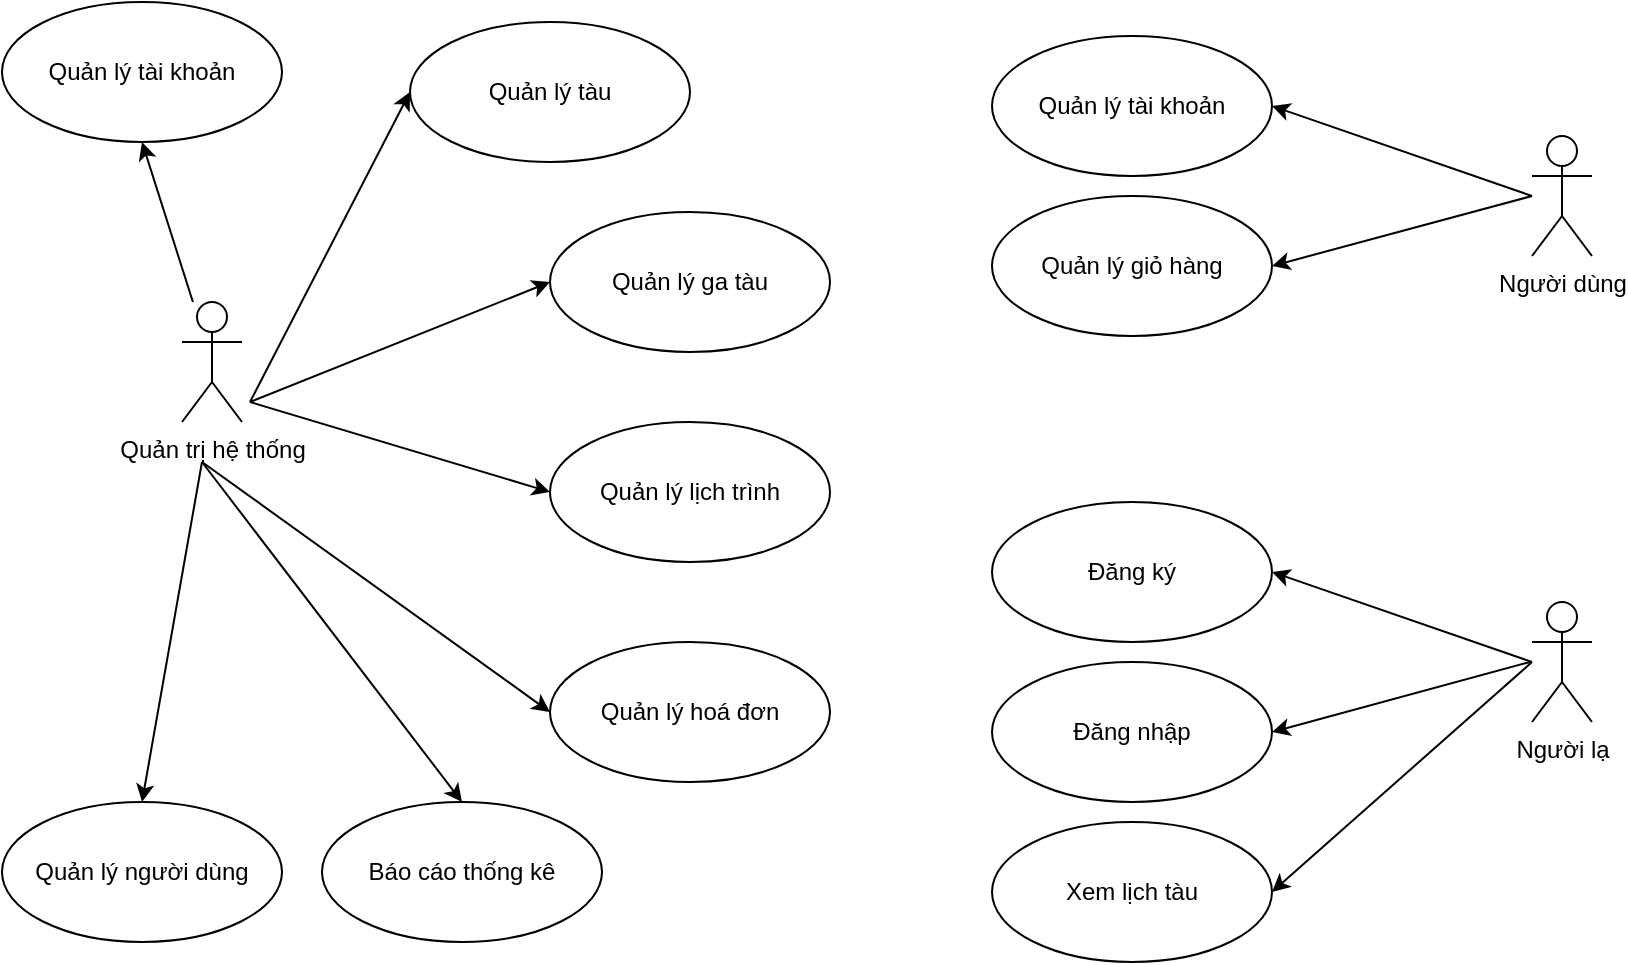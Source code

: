 <mxfile version="21.1.2" type="device" pages="6">
  <diagram name="Biểu đồ UseCase mức tổng quát" id="4viXCNM6esUSIJAtdJw1">
    <mxGraphModel dx="1416" dy="793" grid="1" gridSize="10" guides="1" tooltips="1" connect="1" arrows="1" fold="1" page="1" pageScale="1" pageWidth="827" pageHeight="1169" math="0" shadow="0">
      <root>
        <mxCell id="0" />
        <mxCell id="1" parent="0" />
        <mxCell id="LTNC2PTONnhkh9AGVEy3-12" style="rounded=0;orthogonalLoop=1;jettySize=auto;html=1;entryX=0.5;entryY=0;entryDx=0;entryDy=0;" parent="1" target="LTNC2PTONnhkh9AGVEy3-4" edge="1">
          <mxGeometry relative="1" as="geometry">
            <mxPoint x="106" y="710" as="sourcePoint" />
          </mxGeometry>
        </mxCell>
        <mxCell id="LTNC2PTONnhkh9AGVEy3-13" style="rounded=0;orthogonalLoop=1;jettySize=auto;html=1;entryX=0.5;entryY=0;entryDx=0;entryDy=0;" parent="1" target="LTNC2PTONnhkh9AGVEy3-10" edge="1">
          <mxGeometry relative="1" as="geometry">
            <mxPoint x="106" y="710" as="sourcePoint" />
          </mxGeometry>
        </mxCell>
        <mxCell id="LTNC2PTONnhkh9AGVEy3-14" style="rounded=0;orthogonalLoop=1;jettySize=auto;html=1;entryX=0;entryY=0.5;entryDx=0;entryDy=0;" parent="1" target="LTNC2PTONnhkh9AGVEy3-9" edge="1">
          <mxGeometry relative="1" as="geometry">
            <mxPoint x="106" y="710" as="sourcePoint" />
          </mxGeometry>
        </mxCell>
        <mxCell id="LTNC2PTONnhkh9AGVEy3-16" style="rounded=0;orthogonalLoop=1;jettySize=auto;html=1;entryX=0;entryY=0.5;entryDx=0;entryDy=0;" parent="1" target="LTNC2PTONnhkh9AGVEy3-8" edge="1">
          <mxGeometry relative="1" as="geometry">
            <mxPoint x="130" y="680" as="sourcePoint" />
          </mxGeometry>
        </mxCell>
        <mxCell id="LTNC2PTONnhkh9AGVEy3-17" style="rounded=0;orthogonalLoop=1;jettySize=auto;html=1;entryX=0;entryY=0.5;entryDx=0;entryDy=0;" parent="1" target="LTNC2PTONnhkh9AGVEy3-7" edge="1">
          <mxGeometry relative="1" as="geometry">
            <mxPoint x="130" y="680" as="sourcePoint" />
          </mxGeometry>
        </mxCell>
        <mxCell id="LTNC2PTONnhkh9AGVEy3-25" style="rounded=0;orthogonalLoop=1;jettySize=auto;html=1;entryX=0;entryY=0.5;entryDx=0;entryDy=0;" parent="1" target="LTNC2PTONnhkh9AGVEy3-6" edge="1">
          <mxGeometry relative="1" as="geometry">
            <mxPoint x="130" y="680" as="sourcePoint" />
          </mxGeometry>
        </mxCell>
        <mxCell id="LTNC2PTONnhkh9AGVEy3-28" style="rounded=0;orthogonalLoop=1;jettySize=auto;html=1;entryX=0.5;entryY=1;entryDx=0;entryDy=0;" parent="1" source="LTNC2PTONnhkh9AGVEy3-1" target="LTNC2PTONnhkh9AGVEy3-2" edge="1">
          <mxGeometry relative="1" as="geometry" />
        </mxCell>
        <mxCell id="LTNC2PTONnhkh9AGVEy3-1" value="Quản trị hệ thống" style="shape=umlActor;verticalLabelPosition=bottom;verticalAlign=top;html=1;" parent="1" vertex="1">
          <mxGeometry x="96" y="630" width="30" height="60" as="geometry" />
        </mxCell>
        <mxCell id="LTNC2PTONnhkh9AGVEy3-2" value="Quản lý tài khoản" style="ellipse;whiteSpace=wrap;html=1;" parent="1" vertex="1">
          <mxGeometry x="6" y="480" width="140" height="70" as="geometry" />
        </mxCell>
        <mxCell id="LTNC2PTONnhkh9AGVEy3-4" value="Quản lý người dùng" style="ellipse;whiteSpace=wrap;html=1;" parent="1" vertex="1">
          <mxGeometry x="6" y="880" width="140" height="70" as="geometry" />
        </mxCell>
        <mxCell id="LTNC2PTONnhkh9AGVEy3-6" value="Quản lý tàu" style="ellipse;whiteSpace=wrap;html=1;" parent="1" vertex="1">
          <mxGeometry x="210" y="490" width="140" height="70" as="geometry" />
        </mxCell>
        <mxCell id="LTNC2PTONnhkh9AGVEy3-7" value="Quản lý ga tàu" style="ellipse;whiteSpace=wrap;html=1;" parent="1" vertex="1">
          <mxGeometry x="280" y="585" width="140" height="70" as="geometry" />
        </mxCell>
        <mxCell id="LTNC2PTONnhkh9AGVEy3-8" value="Quản lý lịch trình" style="ellipse;whiteSpace=wrap;html=1;" parent="1" vertex="1">
          <mxGeometry x="280" y="690" width="140" height="70" as="geometry" />
        </mxCell>
        <mxCell id="LTNC2PTONnhkh9AGVEy3-9" value="Quản lý hoá đơn" style="ellipse;whiteSpace=wrap;html=1;" parent="1" vertex="1">
          <mxGeometry x="280" y="800" width="140" height="70" as="geometry" />
        </mxCell>
        <mxCell id="LTNC2PTONnhkh9AGVEy3-10" value="Báo cáo thống kê" style="ellipse;whiteSpace=wrap;html=1;" parent="1" vertex="1">
          <mxGeometry x="166" y="880" width="140" height="70" as="geometry" />
        </mxCell>
        <mxCell id="LTNC2PTONnhkh9AGVEy3-35" style="rounded=0;orthogonalLoop=1;jettySize=auto;html=1;entryX=1;entryY=0.5;entryDx=0;entryDy=0;" parent="1" target="LTNC2PTONnhkh9AGVEy3-32" edge="1">
          <mxGeometry relative="1" as="geometry">
            <mxPoint x="771" y="577" as="sourcePoint" />
          </mxGeometry>
        </mxCell>
        <mxCell id="LTNC2PTONnhkh9AGVEy3-36" style="rounded=0;orthogonalLoop=1;jettySize=auto;html=1;entryX=1;entryY=0.5;entryDx=0;entryDy=0;" parent="1" target="LTNC2PTONnhkh9AGVEy3-33" edge="1">
          <mxGeometry relative="1" as="geometry">
            <mxPoint x="771" y="577" as="sourcePoint" />
          </mxGeometry>
        </mxCell>
        <mxCell id="LTNC2PTONnhkh9AGVEy3-29" value="Người dùng" style="shape=umlActor;verticalLabelPosition=bottom;verticalAlign=top;html=1;" parent="1" vertex="1">
          <mxGeometry x="771" y="547" width="30" height="60" as="geometry" />
        </mxCell>
        <mxCell id="LTNC2PTONnhkh9AGVEy3-32" value="Quản lý tài khoản" style="ellipse;whiteSpace=wrap;html=1;" parent="1" vertex="1">
          <mxGeometry x="501" y="497" width="140" height="70" as="geometry" />
        </mxCell>
        <mxCell id="LTNC2PTONnhkh9AGVEy3-33" value="Quản lý giỏ hàng" style="ellipse;whiteSpace=wrap;html=1;" parent="1" vertex="1">
          <mxGeometry x="501" y="577" width="140" height="70" as="geometry" />
        </mxCell>
        <mxCell id="LTNC2PTONnhkh9AGVEy3-46" style="rounded=0;orthogonalLoop=1;jettySize=auto;html=1;entryX=1;entryY=0.5;entryDx=0;entryDy=0;" parent="1" target="LTNC2PTONnhkh9AGVEy3-49" edge="1">
          <mxGeometry relative="1" as="geometry">
            <mxPoint x="771" y="810" as="sourcePoint" />
          </mxGeometry>
        </mxCell>
        <mxCell id="LTNC2PTONnhkh9AGVEy3-47" style="rounded=0;orthogonalLoop=1;jettySize=auto;html=1;entryX=1;entryY=0.5;entryDx=0;entryDy=0;" parent="1" target="LTNC2PTONnhkh9AGVEy3-50" edge="1">
          <mxGeometry relative="1" as="geometry">
            <mxPoint x="771" y="810" as="sourcePoint" />
          </mxGeometry>
        </mxCell>
        <mxCell id="sz6TZkIB5gUjG9x6KtNY-2" style="rounded=0;orthogonalLoop=1;jettySize=auto;html=1;entryX=1;entryY=0.5;entryDx=0;entryDy=0;" edge="1" parent="1" target="sz6TZkIB5gUjG9x6KtNY-1">
          <mxGeometry relative="1" as="geometry">
            <mxPoint x="770" y="810" as="sourcePoint" />
          </mxGeometry>
        </mxCell>
        <mxCell id="LTNC2PTONnhkh9AGVEy3-48" value="Người lạ" style="shape=umlActor;verticalLabelPosition=bottom;verticalAlign=top;html=1;" parent="1" vertex="1">
          <mxGeometry x="771" y="780" width="30" height="60" as="geometry" />
        </mxCell>
        <mxCell id="LTNC2PTONnhkh9AGVEy3-49" value="Đăng ký" style="ellipse;whiteSpace=wrap;html=1;" parent="1" vertex="1">
          <mxGeometry x="501" y="730" width="140" height="70" as="geometry" />
        </mxCell>
        <mxCell id="LTNC2PTONnhkh9AGVEy3-50" value="Xem lịch tàu" style="ellipse;whiteSpace=wrap;html=1;" parent="1" vertex="1">
          <mxGeometry x="501" y="890" width="140" height="70" as="geometry" />
        </mxCell>
        <mxCell id="sz6TZkIB5gUjG9x6KtNY-1" value="Đăng nhập" style="ellipse;whiteSpace=wrap;html=1;" vertex="1" parent="1">
          <mxGeometry x="501" y="810" width="140" height="70" as="geometry" />
        </mxCell>
      </root>
    </mxGraphModel>
  </diagram>
  <diagram id="Z3AEZTephbgOvMVBoHuc" name="Biểu đồ UseCase của quản trị hệ thống">
    <mxGraphModel dx="2493" dy="933" grid="0" gridSize="10" guides="1" tooltips="1" connect="1" arrows="1" fold="1" page="1" pageScale="1" pageWidth="827" pageHeight="1169" math="0" shadow="0">
      <root>
        <mxCell id="0" />
        <mxCell id="1" parent="0" />
        <mxCell id="glqbfKceRDiLmZfDjiYE-50" style="rounded=0;orthogonalLoop=1;jettySize=auto;html=1;entryX=1;entryY=0.5;entryDx=0;entryDy=0;" parent="1" target="glqbfKceRDiLmZfDjiYE-38" edge="1">
          <mxGeometry relative="1" as="geometry">
            <mxPoint x="400" y="400" as="sourcePoint" />
          </mxGeometry>
        </mxCell>
        <mxCell id="glqbfKceRDiLmZfDjiYE-51" style="rounded=0;orthogonalLoop=1;jettySize=auto;html=1;entryX=1;entryY=0;entryDx=0;entryDy=0;" parent="1" source="glqbfKceRDiLmZfDjiYE-9" target="glqbfKceRDiLmZfDjiYE-37" edge="1">
          <mxGeometry relative="1" as="geometry" />
        </mxCell>
        <mxCell id="glqbfKceRDiLmZfDjiYE-52" style="rounded=0;orthogonalLoop=1;jettySize=auto;html=1;entryX=1;entryY=0;entryDx=0;entryDy=0;" parent="1" target="glqbfKceRDiLmZfDjiYE-36" edge="1">
          <mxGeometry relative="1" as="geometry">
            <mxPoint x="410" y="480" as="sourcePoint" />
          </mxGeometry>
        </mxCell>
        <mxCell id="glqbfKceRDiLmZfDjiYE-53" style="rounded=0;orthogonalLoop=1;jettySize=auto;html=1;entryX=1;entryY=0.5;entryDx=0;entryDy=0;edgeStyle=orthogonalEdgeStyle;curved=1;" parent="1" source="glqbfKceRDiLmZfDjiYE-9" target="glqbfKceRDiLmZfDjiYE-39" edge="1">
          <mxGeometry relative="1" as="geometry">
            <Array as="points">
              <mxPoint x="356" y="390" />
              <mxPoint x="356" y="642" />
              <mxPoint x="66" y="642" />
              <mxPoint x="66" y="665" />
            </Array>
          </mxGeometry>
        </mxCell>
        <mxCell id="glqbfKceRDiLmZfDjiYE-62" style="rounded=0;orthogonalLoop=1;jettySize=auto;html=1;" parent="1" target="glqbfKceRDiLmZfDjiYE-33" edge="1">
          <mxGeometry relative="1" as="geometry">
            <mxPoint x="410" y="481" as="sourcePoint" />
          </mxGeometry>
        </mxCell>
        <mxCell id="glqbfKceRDiLmZfDjiYE-63" style="rounded=0;orthogonalLoop=1;jettySize=auto;html=1;entryX=0.5;entryY=0;entryDx=0;entryDy=0;" parent="1" target="glqbfKceRDiLmZfDjiYE-32" edge="1">
          <mxGeometry relative="1" as="geometry">
            <mxPoint x="410" y="480" as="sourcePoint" />
          </mxGeometry>
        </mxCell>
        <mxCell id="glqbfKceRDiLmZfDjiYE-70" style="rounded=0;orthogonalLoop=1;jettySize=auto;html=1;entryX=0;entryY=0;entryDx=0;entryDy=0;" parent="1" target="glqbfKceRDiLmZfDjiYE-28" edge="1">
          <mxGeometry relative="1" as="geometry">
            <mxPoint x="412" y="481" as="sourcePoint" />
          </mxGeometry>
        </mxCell>
        <mxCell id="glqbfKceRDiLmZfDjiYE-71" style="rounded=0;orthogonalLoop=1;jettySize=auto;html=1;entryX=0;entryY=0;entryDx=0;entryDy=0;" parent="1" target="glqbfKceRDiLmZfDjiYE-30" edge="1">
          <mxGeometry relative="1" as="geometry">
            <mxPoint x="413" y="480" as="sourcePoint" />
          </mxGeometry>
        </mxCell>
        <mxCell id="glqbfKceRDiLmZfDjiYE-72" style="rounded=0;orthogonalLoop=1;jettySize=auto;html=1;entryX=0;entryY=0;entryDx=0;entryDy=0;jumpStyle=none;" parent="1" target="glqbfKceRDiLmZfDjiYE-29" edge="1">
          <mxGeometry relative="1" as="geometry">
            <mxPoint x="411" y="481" as="sourcePoint" />
          </mxGeometry>
        </mxCell>
        <mxCell id="glqbfKceRDiLmZfDjiYE-73" style="rounded=0;orthogonalLoop=1;jettySize=auto;html=1;entryX=1;entryY=0.5;entryDx=0;entryDy=0;" parent="1" source="glqbfKceRDiLmZfDjiYE-9" target="glqbfKceRDiLmZfDjiYE-17" edge="1">
          <mxGeometry relative="1" as="geometry" />
        </mxCell>
        <mxCell id="glqbfKceRDiLmZfDjiYE-80" style="rounded=0;orthogonalLoop=1;jettySize=auto;html=1;entryX=1;entryY=0.5;entryDx=0;entryDy=0;exitX=0;exitY=0.333;exitDx=0;exitDy=0;exitPerimeter=0;" parent="1" source="glqbfKceRDiLmZfDjiYE-9" target="glqbfKceRDiLmZfDjiYE-19" edge="1">
          <mxGeometry relative="1" as="geometry" />
        </mxCell>
        <mxCell id="glqbfKceRDiLmZfDjiYE-81" style="rounded=0;orthogonalLoop=1;jettySize=auto;html=1;entryX=1;entryY=0.5;entryDx=0;entryDy=0;exitX=0;exitY=0.333;exitDx=0;exitDy=0;exitPerimeter=0;" parent="1" source="glqbfKceRDiLmZfDjiYE-9" target="glqbfKceRDiLmZfDjiYE-20" edge="1">
          <mxGeometry relative="1" as="geometry" />
        </mxCell>
        <mxCell id="glqbfKceRDiLmZfDjiYE-82" style="rounded=0;orthogonalLoop=1;jettySize=auto;html=1;exitX=0;exitY=0.333;exitDx=0;exitDy=0;exitPerimeter=0;" parent="1" source="glqbfKceRDiLmZfDjiYE-9" target="glqbfKceRDiLmZfDjiYE-18" edge="1">
          <mxGeometry relative="1" as="geometry">
            <mxPoint x="396" y="382" as="sourcePoint" />
          </mxGeometry>
        </mxCell>
        <mxCell id="lZNl8t8rAafSiXXvZllJ-7" style="rounded=0;orthogonalLoop=1;jettySize=auto;html=1;entryX=0.5;entryY=1;entryDx=0;entryDy=0;" parent="1" target="glqbfKceRDiLmZfDjiYE-21" edge="1">
          <mxGeometry relative="1" as="geometry">
            <mxPoint x="414" y="348" as="sourcePoint" />
          </mxGeometry>
        </mxCell>
        <mxCell id="lZNl8t8rAafSiXXvZllJ-8" style="rounded=0;orthogonalLoop=1;jettySize=auto;html=1;entryX=0.5;entryY=1;entryDx=0;entryDy=0;" parent="1" target="glqbfKceRDiLmZfDjiYE-23" edge="1">
          <mxGeometry relative="1" as="geometry">
            <mxPoint x="414" y="348" as="sourcePoint" />
          </mxGeometry>
        </mxCell>
        <mxCell id="lZNl8t8rAafSiXXvZllJ-9" style="rounded=0;orthogonalLoop=1;jettySize=auto;html=1;entryX=0;entryY=1;entryDx=0;entryDy=0;" parent="1" target="glqbfKceRDiLmZfDjiYE-22" edge="1">
          <mxGeometry relative="1" as="geometry">
            <mxPoint x="414" y="348" as="sourcePoint" />
          </mxGeometry>
        </mxCell>
        <mxCell id="lZNl8t8rAafSiXXvZllJ-17" style="rounded=0;orthogonalLoop=1;jettySize=auto;html=1;entryX=0;entryY=1;entryDx=0;entryDy=0;" parent="1" target="glqbfKceRDiLmZfDjiYE-25" edge="1">
          <mxGeometry relative="1" as="geometry">
            <mxPoint x="437" y="381" as="sourcePoint" />
          </mxGeometry>
        </mxCell>
        <mxCell id="lZNl8t8rAafSiXXvZllJ-18" style="rounded=0;orthogonalLoop=1;jettySize=auto;html=1;" parent="1" target="glqbfKceRDiLmZfDjiYE-27" edge="1">
          <mxGeometry relative="1" as="geometry">
            <mxPoint x="438" y="381" as="sourcePoint" />
          </mxGeometry>
        </mxCell>
        <mxCell id="lZNl8t8rAafSiXXvZllJ-19" style="rounded=0;orthogonalLoop=1;jettySize=auto;html=1;entryX=0;entryY=0.5;entryDx=0;entryDy=0;" parent="1" target="glqbfKceRDiLmZfDjiYE-26" edge="1">
          <mxGeometry relative="1" as="geometry">
            <mxPoint x="437" y="381" as="sourcePoint" />
          </mxGeometry>
        </mxCell>
        <mxCell id="glqbfKceRDiLmZfDjiYE-9" value="Quản trị hệ thống" style="shape=umlActor;verticalLabelPosition=bottom;verticalAlign=bottom;html=1;" parent="1" vertex="1">
          <mxGeometry x="399" y="360" width="30" height="60" as="geometry" />
        </mxCell>
        <mxCell id="glqbfKceRDiLmZfDjiYE-10" value="Quản lý tài khoản" style="ellipse;whiteSpace=wrap;html=1;" parent="1" vertex="1">
          <mxGeometry y="90" width="140" height="70" as="geometry" />
        </mxCell>
        <mxCell id="glqbfKceRDiLmZfDjiYE-12" value="Quản lý người dùng" style="ellipse;whiteSpace=wrap;html=1;" parent="1" vertex="1">
          <mxGeometry x="-150" y="530" width="140" height="70" as="geometry" />
        </mxCell>
        <mxCell id="glqbfKceRDiLmZfDjiYE-13" value="Quản lý tàu" style="ellipse;whiteSpace=wrap;html=1;" parent="1" vertex="1">
          <mxGeometry x="495" y="50" width="140" height="70" as="geometry" />
        </mxCell>
        <mxCell id="glqbfKceRDiLmZfDjiYE-14" value="Quản lý ga tàu" style="ellipse;whiteSpace=wrap;html=1;" parent="1" vertex="1">
          <mxGeometry x="687" y="310" width="140" height="70" as="geometry" />
        </mxCell>
        <mxCell id="glqbfKceRDiLmZfDjiYE-15" value="Quản lý lịch trình" style="ellipse;whiteSpace=wrap;html=1;" parent="1" vertex="1">
          <mxGeometry x="760" y="600" width="140" height="70" as="geometry" />
        </mxCell>
        <mxCell id="glqbfKceRDiLmZfDjiYE-16" value="Quản lý hoá đơn" style="ellipse;whiteSpace=wrap;html=1;" parent="1" vertex="1">
          <mxGeometry x="240" y="780" width="140" height="70" as="geometry" />
        </mxCell>
        <mxCell id="glqbfKceRDiLmZfDjiYE-17" value="Báo cáo thống kê" style="ellipse;whiteSpace=wrap;html=1;" parent="1" vertex="1">
          <mxGeometry x="-37" y="342" width="140" height="70" as="geometry" />
        </mxCell>
        <mxCell id="glqbfKceRDiLmZfDjiYE-75" style="rounded=0;orthogonalLoop=1;jettySize=auto;html=1;dashed=1;" parent="1" source="glqbfKceRDiLmZfDjiYE-18" target="glqbfKceRDiLmZfDjiYE-10" edge="1">
          <mxGeometry relative="1" as="geometry" />
        </mxCell>
        <mxCell id="glqbfKceRDiLmZfDjiYE-18" value="Đăng nhập" style="ellipse;whiteSpace=wrap;html=1;" parent="1" vertex="1">
          <mxGeometry x="146" y="170" width="140" height="70" as="geometry" />
        </mxCell>
        <mxCell id="glqbfKceRDiLmZfDjiYE-74" style="rounded=0;orthogonalLoop=1;jettySize=auto;html=1;entryX=0;entryY=1;entryDx=0;entryDy=0;dashed=1;" parent="1" source="glqbfKceRDiLmZfDjiYE-19" target="glqbfKceRDiLmZfDjiYE-10" edge="1">
          <mxGeometry relative="1" as="geometry" />
        </mxCell>
        <mxCell id="glqbfKceRDiLmZfDjiYE-19" value="Đăng xuất" style="ellipse;whiteSpace=wrap;html=1;" parent="1" vertex="1">
          <mxGeometry x="-120" y="160" width="140" height="70" as="geometry" />
        </mxCell>
        <mxCell id="glqbfKceRDiLmZfDjiYE-76" style="rounded=0;orthogonalLoop=1;jettySize=auto;html=1;entryX=0.5;entryY=1;entryDx=0;entryDy=0;dashed=1;" parent="1" source="glqbfKceRDiLmZfDjiYE-20" target="glqbfKceRDiLmZfDjiYE-10" edge="1">
          <mxGeometry relative="1" as="geometry" />
        </mxCell>
        <mxCell id="glqbfKceRDiLmZfDjiYE-20" value="Chỉnh sửa thông tin cá nhân" style="ellipse;whiteSpace=wrap;html=1;" parent="1" vertex="1">
          <mxGeometry x="-20" y="240" width="140" height="70" as="geometry" />
        </mxCell>
        <mxCell id="lZNl8t8rAafSiXXvZllJ-1" style="rounded=0;orthogonalLoop=1;jettySize=auto;html=1;entryX=0;entryY=1;entryDx=0;entryDy=0;dashed=1;" parent="1" source="glqbfKceRDiLmZfDjiYE-21" target="glqbfKceRDiLmZfDjiYE-13" edge="1">
          <mxGeometry relative="1" as="geometry" />
        </mxCell>
        <mxCell id="glqbfKceRDiLmZfDjiYE-21" value="Thêm mới tàu" style="ellipse;whiteSpace=wrap;html=1;" parent="1" vertex="1">
          <mxGeometry x="312" y="88" width="140" height="70" as="geometry" />
        </mxCell>
        <mxCell id="lZNl8t8rAafSiXXvZllJ-2" style="rounded=0;orthogonalLoop=1;jettySize=auto;html=1;dashed=1;" parent="1" source="glqbfKceRDiLmZfDjiYE-22" target="glqbfKceRDiLmZfDjiYE-13" edge="1">
          <mxGeometry relative="1" as="geometry" />
        </mxCell>
        <mxCell id="glqbfKceRDiLmZfDjiYE-22" value="Xoá tàu" style="ellipse;whiteSpace=wrap;html=1;" parent="1" vertex="1">
          <mxGeometry x="617" y="148" width="140" height="70" as="geometry" />
        </mxCell>
        <mxCell id="lZNl8t8rAafSiXXvZllJ-3" style="rounded=0;orthogonalLoop=1;jettySize=auto;html=1;dashed=1;" parent="1" source="glqbfKceRDiLmZfDjiYE-23" target="glqbfKceRDiLmZfDjiYE-13" edge="1">
          <mxGeometry relative="1" as="geometry" />
        </mxCell>
        <mxCell id="glqbfKceRDiLmZfDjiYE-23" value="Sửa thông tin tàu" style="ellipse;whiteSpace=wrap;html=1;" parent="1" vertex="1">
          <mxGeometry x="444" y="160" width="140" height="70" as="geometry" />
        </mxCell>
        <mxCell id="lZNl8t8rAafSiXXvZllJ-10" style="rounded=0;orthogonalLoop=1;jettySize=auto;html=1;entryX=0;entryY=0;entryDx=0;entryDy=0;dashed=1;" parent="1" source="glqbfKceRDiLmZfDjiYE-25" target="glqbfKceRDiLmZfDjiYE-14" edge="1">
          <mxGeometry relative="1" as="geometry" />
        </mxCell>
        <mxCell id="glqbfKceRDiLmZfDjiYE-25" value="Thêm mới ga tàu" style="ellipse;whiteSpace=wrap;html=1;" parent="1" vertex="1">
          <mxGeometry x="533" y="280" width="140" height="70" as="geometry" />
        </mxCell>
        <mxCell id="lZNl8t8rAafSiXXvZllJ-13" style="rounded=0;orthogonalLoop=1;jettySize=auto;html=1;dashed=1;" parent="1" source="glqbfKceRDiLmZfDjiYE-26" target="glqbfKceRDiLmZfDjiYE-14" edge="1">
          <mxGeometry relative="1" as="geometry" />
        </mxCell>
        <mxCell id="glqbfKceRDiLmZfDjiYE-26" value="Xoá ga tàu" style="ellipse;whiteSpace=wrap;html=1;" parent="1" vertex="1">
          <mxGeometry x="650" y="470" width="140" height="70" as="geometry" />
        </mxCell>
        <mxCell id="lZNl8t8rAafSiXXvZllJ-12" style="rounded=0;orthogonalLoop=1;jettySize=auto;html=1;entryX=0;entryY=1;entryDx=0;entryDy=0;dashed=1;" parent="1" source="glqbfKceRDiLmZfDjiYE-27" target="glqbfKceRDiLmZfDjiYE-14" edge="1">
          <mxGeometry relative="1" as="geometry" />
        </mxCell>
        <mxCell id="glqbfKceRDiLmZfDjiYE-27" value="Sửa thông tin ga tàu" style="ellipse;whiteSpace=wrap;html=1;" parent="1" vertex="1">
          <mxGeometry x="570" y="380" width="140" height="70" as="geometry" />
        </mxCell>
        <mxCell id="glqbfKceRDiLmZfDjiYE-66" style="rounded=0;orthogonalLoop=1;jettySize=auto;html=1;entryX=0.271;entryY=0.043;entryDx=0;entryDy=0;entryPerimeter=0;dashed=1;" parent="1" source="glqbfKceRDiLmZfDjiYE-28" target="glqbfKceRDiLmZfDjiYE-15" edge="1">
          <mxGeometry relative="1" as="geometry" />
        </mxCell>
        <mxCell id="glqbfKceRDiLmZfDjiYE-28" value="Thêm mới lịch tàu" style="ellipse;whiteSpace=wrap;html=1;" parent="1" vertex="1">
          <mxGeometry x="610" y="550" width="140" height="70" as="geometry" />
        </mxCell>
        <mxCell id="glqbfKceRDiLmZfDjiYE-65" style="rounded=0;orthogonalLoop=1;jettySize=auto;html=1;entryX=0.5;entryY=1;entryDx=0;entryDy=0;dashed=1;" parent="1" source="glqbfKceRDiLmZfDjiYE-29" target="glqbfKceRDiLmZfDjiYE-15" edge="1">
          <mxGeometry relative="1" as="geometry" />
        </mxCell>
        <mxCell id="glqbfKceRDiLmZfDjiYE-29" value="Xoá lịch tàu" style="ellipse;whiteSpace=wrap;html=1;" parent="1" vertex="1">
          <mxGeometry x="687" y="680" width="140" height="70" as="geometry" />
        </mxCell>
        <mxCell id="glqbfKceRDiLmZfDjiYE-64" style="rounded=0;orthogonalLoop=1;jettySize=auto;html=1;entryX=0;entryY=0.5;entryDx=0;entryDy=0;dashed=1;" parent="1" source="glqbfKceRDiLmZfDjiYE-30" target="glqbfKceRDiLmZfDjiYE-15" edge="1">
          <mxGeometry relative="1" as="geometry" />
        </mxCell>
        <mxCell id="glqbfKceRDiLmZfDjiYE-30" value="Sửa lịch tàu" style="ellipse;whiteSpace=wrap;html=1;" parent="1" vertex="1">
          <mxGeometry x="510" y="670" width="140" height="70" as="geometry" />
        </mxCell>
        <mxCell id="glqbfKceRDiLmZfDjiYE-60" style="rounded=0;orthogonalLoop=1;jettySize=auto;html=1;entryX=1;entryY=0.5;entryDx=0;entryDy=0;dashed=1;" parent="1" source="glqbfKceRDiLmZfDjiYE-32" target="glqbfKceRDiLmZfDjiYE-16" edge="1">
          <mxGeometry relative="1" as="geometry" />
        </mxCell>
        <mxCell id="glqbfKceRDiLmZfDjiYE-32" value="Thêm mới hoá đơn" style="ellipse;whiteSpace=wrap;html=1;" parent="1" vertex="1">
          <mxGeometry x="380" y="730" width="140" height="70" as="geometry" />
        </mxCell>
        <mxCell id="glqbfKceRDiLmZfDjiYE-57" style="rounded=0;orthogonalLoop=1;jettySize=auto;html=1;entryX=0.5;entryY=0;entryDx=0;entryDy=0;dashed=1;" parent="1" source="glqbfKceRDiLmZfDjiYE-33" target="glqbfKceRDiLmZfDjiYE-16" edge="1">
          <mxGeometry relative="1" as="geometry" />
        </mxCell>
        <mxCell id="glqbfKceRDiLmZfDjiYE-33" value="Sửa thông tin hoá đơn" style="ellipse;whiteSpace=wrap;html=1;" parent="1" vertex="1">
          <mxGeometry x="220" y="680" width="140" height="70" as="geometry" />
        </mxCell>
        <mxCell id="glqbfKceRDiLmZfDjiYE-34" value="Xoá hoá đơn" style="ellipse;whiteSpace=wrap;html=1;" parent="1" vertex="1">
          <mxGeometry x="60" y="690" width="140" height="70" as="geometry" />
        </mxCell>
        <mxCell id="glqbfKceRDiLmZfDjiYE-56" style="rounded=0;orthogonalLoop=1;jettySize=auto;html=1;entryX=0;entryY=0.5;entryDx=0;entryDy=0;dashed=1;" parent="1" source="glqbfKceRDiLmZfDjiYE-36" target="glqbfKceRDiLmZfDjiYE-16" edge="1">
          <mxGeometry relative="1" as="geometry">
            <mxPoint x="243" y="819" as="targetPoint" />
          </mxGeometry>
        </mxCell>
        <mxCell id="glqbfKceRDiLmZfDjiYE-36" value="Xoá hoá đơn" style="ellipse;whiteSpace=wrap;html=1;" parent="1" vertex="1">
          <mxGeometry x="60" y="690" width="140" height="70" as="geometry" />
        </mxCell>
        <mxCell id="glqbfKceRDiLmZfDjiYE-45" style="rounded=0;orthogonalLoop=1;jettySize=auto;html=1;entryX=1;entryY=1;entryDx=0;entryDy=0;dashed=1;" parent="1" source="glqbfKceRDiLmZfDjiYE-37" target="glqbfKceRDiLmZfDjiYE-12" edge="1">
          <mxGeometry relative="1" as="geometry" />
        </mxCell>
        <mxCell id="glqbfKceRDiLmZfDjiYE-37" value="Thêm mới người dùng" style="ellipse;whiteSpace=wrap;html=1;" parent="1" vertex="1">
          <mxGeometry x="20" y="560" width="140" height="70" as="geometry" />
        </mxCell>
        <mxCell id="glqbfKceRDiLmZfDjiYE-44" style="rounded=0;orthogonalLoop=1;jettySize=auto;html=1;dashed=1;" parent="1" source="glqbfKceRDiLmZfDjiYE-38" target="glqbfKceRDiLmZfDjiYE-12" edge="1">
          <mxGeometry relative="1" as="geometry" />
        </mxCell>
        <mxCell id="glqbfKceRDiLmZfDjiYE-38" value="Sửa thông tin người dùng" style="ellipse;whiteSpace=wrap;html=1;" parent="1" vertex="1">
          <mxGeometry x="-40" y="450" width="140" height="70" as="geometry" />
        </mxCell>
        <mxCell id="glqbfKceRDiLmZfDjiYE-47" style="rounded=0;orthogonalLoop=1;jettySize=auto;html=1;entryX=0.5;entryY=1;entryDx=0;entryDy=0;dashed=1;" parent="1" source="glqbfKceRDiLmZfDjiYE-39" target="glqbfKceRDiLmZfDjiYE-12" edge="1">
          <mxGeometry relative="1" as="geometry" />
        </mxCell>
        <mxCell id="glqbfKceRDiLmZfDjiYE-39" value="Xoá người dùng" style="ellipse;whiteSpace=wrap;html=1;" parent="1" vertex="1">
          <mxGeometry x="-90" y="630" width="140" height="70" as="geometry" />
        </mxCell>
        <mxCell id="glqbfKceRDiLmZfDjiYE-43" value="&amp;lt;&amp;lt;include&amp;gt;&amp;gt;" style="text;html=1;align=center;verticalAlign=middle;resizable=0;points=[];autosize=1;strokeColor=none;fillColor=none;" parent="1" vertex="1">
          <mxGeometry x="-23" y="218" width="84" height="26" as="geometry" />
        </mxCell>
        <mxCell id="glqbfKceRDiLmZfDjiYE-46" value="&amp;lt;&amp;lt;include&amp;gt;&amp;gt;" style="text;html=1;align=center;verticalAlign=middle;resizable=0;points=[];autosize=1;strokeColor=none;fillColor=none;" parent="1" vertex="1">
          <mxGeometry x="-17" y="542" width="84" height="26" as="geometry" />
        </mxCell>
        <mxCell id="glqbfKceRDiLmZfDjiYE-48" value="&amp;lt;&amp;lt;include&amp;gt;&amp;gt;" style="text;html=1;align=center;verticalAlign=middle;resizable=0;points=[];autosize=1;strokeColor=none;fillColor=none;" parent="1" vertex="1">
          <mxGeometry x="-147" y="612" width="84" height="26" as="geometry" />
        </mxCell>
        <mxCell id="glqbfKceRDiLmZfDjiYE-55" value="&amp;lt;&amp;lt;include&amp;gt;&amp;gt;" style="text;html=1;align=center;verticalAlign=middle;resizable=0;points=[];autosize=1;strokeColor=none;fillColor=none;" parent="1" vertex="1">
          <mxGeometry x="116" y="777" width="84" height="26" as="geometry" />
        </mxCell>
        <mxCell id="glqbfKceRDiLmZfDjiYE-58" value="&amp;lt;&amp;lt;include&amp;gt;&amp;gt;" style="text;html=1;align=center;verticalAlign=middle;resizable=0;points=[];autosize=1;strokeColor=none;fillColor=none;" parent="1" vertex="1">
          <mxGeometry x="217" y="754" width="84" height="26" as="geometry" />
        </mxCell>
        <mxCell id="glqbfKceRDiLmZfDjiYE-61" value="&amp;lt;&amp;lt;include&amp;gt;&amp;gt;" style="text;html=1;align=center;verticalAlign=middle;resizable=0;points=[];autosize=1;strokeColor=none;fillColor=none;" parent="1" vertex="1">
          <mxGeometry x="397" y="802" width="84" height="26" as="geometry" />
        </mxCell>
        <mxCell id="glqbfKceRDiLmZfDjiYE-67" value="&amp;lt;&amp;lt;include&amp;gt;&amp;gt;" style="text;html=1;align=center;verticalAlign=middle;resizable=0;points=[];autosize=1;strokeColor=none;fillColor=none;" parent="1" vertex="1">
          <mxGeometry x="819" y="676" width="84" height="26" as="geometry" />
        </mxCell>
        <mxCell id="glqbfKceRDiLmZfDjiYE-68" value="&amp;lt;&amp;lt;include&amp;gt;&amp;gt;" style="text;html=1;align=center;verticalAlign=middle;resizable=0;points=[];autosize=1;strokeColor=none;fillColor=none;" parent="1" vertex="1">
          <mxGeometry x="667" y="622" width="84" height="26" as="geometry" />
        </mxCell>
        <mxCell id="glqbfKceRDiLmZfDjiYE-69" value="&amp;lt;&amp;lt;include&amp;gt;&amp;gt;" style="text;html=1;align=center;verticalAlign=middle;resizable=0;points=[];autosize=1;strokeColor=none;fillColor=none;" parent="1" vertex="1">
          <mxGeometry x="778" y="572" width="84" height="26" as="geometry" />
        </mxCell>
        <mxCell id="glqbfKceRDiLmZfDjiYE-77" value="&amp;lt;&amp;lt;include&amp;gt;&amp;gt;" style="text;html=1;align=center;verticalAlign=middle;resizable=0;points=[];autosize=1;strokeColor=none;fillColor=none;" parent="1" vertex="1">
          <mxGeometry x="-75" y="132" width="84" height="26" as="geometry" />
        </mxCell>
        <mxCell id="glqbfKceRDiLmZfDjiYE-78" value="&amp;lt;&amp;lt;include&amp;gt;&amp;gt;" style="text;html=1;align=center;verticalAlign=middle;resizable=0;points=[];autosize=1;strokeColor=none;fillColor=none;" parent="1" vertex="1">
          <mxGeometry x="-111" y="504" width="84" height="26" as="geometry" />
        </mxCell>
        <mxCell id="glqbfKceRDiLmZfDjiYE-79" value="&amp;lt;&amp;lt;include&amp;gt;&amp;gt;" style="text;html=1;align=center;verticalAlign=middle;resizable=0;points=[];autosize=1;strokeColor=none;fillColor=none;" parent="1" vertex="1">
          <mxGeometry x="133" y="137" width="84" height="26" as="geometry" />
        </mxCell>
        <mxCell id="lZNl8t8rAafSiXXvZllJ-4" value="&amp;lt;&amp;lt;include&amp;gt;&amp;gt;" style="text;html=1;align=center;verticalAlign=middle;resizable=0;points=[];autosize=1;strokeColor=none;fillColor=none;" parent="1" vertex="1">
          <mxGeometry x="408" y="72" width="84" height="26" as="geometry" />
        </mxCell>
        <mxCell id="lZNl8t8rAafSiXXvZllJ-5" value="&amp;lt;&amp;lt;include&amp;gt;&amp;gt;" style="text;html=1;align=center;verticalAlign=middle;resizable=0;points=[];autosize=1;strokeColor=none;fillColor=none;" parent="1" vertex="1">
          <mxGeometry x="455" y="122" width="84" height="26" as="geometry" />
        </mxCell>
        <mxCell id="lZNl8t8rAafSiXXvZllJ-6" value="&amp;lt;&amp;lt;include&amp;gt;&amp;gt;" style="text;html=1;align=center;verticalAlign=middle;resizable=0;points=[];autosize=1;strokeColor=none;fillColor=none;" parent="1" vertex="1">
          <mxGeometry x="636" y="112" width="84" height="26" as="geometry" />
        </mxCell>
        <mxCell id="lZNl8t8rAafSiXXvZllJ-14" value="&amp;lt;&amp;lt;include&amp;gt;&amp;gt;" style="text;html=1;align=center;verticalAlign=middle;resizable=0;points=[];autosize=1;strokeColor=none;fillColor=none;" parent="1" vertex="1">
          <mxGeometry x="663" y="282" width="84" height="26" as="geometry" />
        </mxCell>
        <mxCell id="lZNl8t8rAafSiXXvZllJ-15" value="&amp;lt;&amp;lt;include&amp;gt;&amp;gt;" style="text;html=1;align=center;verticalAlign=middle;resizable=0;points=[];autosize=1;strokeColor=none;fillColor=none;" parent="1" vertex="1">
          <mxGeometry x="609" y="352" width="84" height="26" as="geometry" />
        </mxCell>
        <mxCell id="lZNl8t8rAafSiXXvZllJ-16" value="&amp;lt;&amp;lt;include&amp;gt;&amp;gt;" style="text;html=1;align=center;verticalAlign=middle;resizable=0;points=[];autosize=1;strokeColor=none;fillColor=none;" parent="1" vertex="1">
          <mxGeometry x="740" y="387" width="84" height="26" as="geometry" />
        </mxCell>
      </root>
    </mxGraphModel>
  </diagram>
  <diagram id="ofHBZFl8pFEcwpQBlO6k" name="Biểu đồ UseCase của người dùng">
    <mxGraphModel dx="1416" dy="793" grid="0" gridSize="10" guides="1" tooltips="1" connect="1" arrows="1" fold="1" page="1" pageScale="1" pageWidth="827" pageHeight="1169" math="0" shadow="0">
      <root>
        <mxCell id="0" />
        <mxCell id="1" parent="0" />
        <mxCell id="e_AH1l_7NuTdEz08yrLd-6" style="rounded=0;orthogonalLoop=1;jettySize=auto;html=1;entryX=1;entryY=0.5;entryDx=0;entryDy=0;" parent="1" source="NS1pRLSlHMb6oWqIoWkH-3" target="NS1pRLSlHMb6oWqIoWkH-8" edge="1">
          <mxGeometry relative="1" as="geometry" />
        </mxCell>
        <mxCell id="e_AH1l_7NuTdEz08yrLd-7" style="rounded=0;orthogonalLoop=1;jettySize=auto;html=1;" parent="1" target="NS1pRLSlHMb6oWqIoWkH-7" edge="1">
          <mxGeometry relative="1" as="geometry">
            <mxPoint x="425" y="414" as="sourcePoint" />
          </mxGeometry>
        </mxCell>
        <mxCell id="e_AH1l_7NuTdEz08yrLd-8" style="rounded=0;orthogonalLoop=1;jettySize=auto;html=1;entryX=1;entryY=0.5;entryDx=0;entryDy=0;" parent="1" target="NS1pRLSlHMb6oWqIoWkH-6" edge="1">
          <mxGeometry relative="1" as="geometry">
            <mxPoint x="425" y="413" as="sourcePoint" />
          </mxGeometry>
        </mxCell>
        <mxCell id="e_AH1l_7NuTdEz08yrLd-9" style="rounded=0;orthogonalLoop=1;jettySize=auto;html=1;entryX=0.5;entryY=1;entryDx=0;entryDy=0;" parent="1" target="NS1pRLSlHMb6oWqIoWkH-9" edge="1">
          <mxGeometry relative="1" as="geometry">
            <mxPoint x="425" y="414" as="sourcePoint" />
          </mxGeometry>
        </mxCell>
        <mxCell id="e_AH1l_7NuTdEz08yrLd-10" style="rounded=0;orthogonalLoop=1;jettySize=auto;html=1;" parent="1" target="NS1pRLSlHMb6oWqIoWkH-10" edge="1">
          <mxGeometry relative="1" as="geometry">
            <mxPoint x="425" y="414" as="sourcePoint" />
          </mxGeometry>
        </mxCell>
        <mxCell id="QDMpdc_L3vFCi1iSxEFY-16" style="rounded=0;orthogonalLoop=1;jettySize=auto;html=1;entryX=0;entryY=1;entryDx=0;entryDy=0;" parent="1" target="QDMpdc_L3vFCi1iSxEFY-2" edge="1">
          <mxGeometry relative="1" as="geometry">
            <mxPoint x="462" y="412" as="sourcePoint" />
          </mxGeometry>
        </mxCell>
        <mxCell id="QDMpdc_L3vFCi1iSxEFY-17" style="rounded=0;orthogonalLoop=1;jettySize=auto;html=1;entryX=0;entryY=1;entryDx=0;entryDy=0;" parent="1" target="QDMpdc_L3vFCi1iSxEFY-3" edge="1">
          <mxGeometry relative="1" as="geometry">
            <mxPoint x="462" y="412" as="sourcePoint" />
          </mxGeometry>
        </mxCell>
        <mxCell id="QDMpdc_L3vFCi1iSxEFY-18" style="rounded=0;orthogonalLoop=1;jettySize=auto;html=1;entryX=0;entryY=0;entryDx=0;entryDy=0;" parent="1" target="QDMpdc_L3vFCi1iSxEFY-4" edge="1">
          <mxGeometry relative="1" as="geometry">
            <mxPoint x="462" y="412" as="sourcePoint" />
          </mxGeometry>
        </mxCell>
        <mxCell id="QDMpdc_L3vFCi1iSxEFY-19" style="rounded=0;orthogonalLoop=1;jettySize=auto;html=1;entryX=0;entryY=0;entryDx=0;entryDy=0;" parent="1" target="QDMpdc_L3vFCi1iSxEFY-5" edge="1">
          <mxGeometry relative="1" as="geometry">
            <mxPoint x="462" y="411" as="sourcePoint" />
          </mxGeometry>
        </mxCell>
        <mxCell id="NS1pRLSlHMb6oWqIoWkH-3" value="Người dùng" style="shape=umlActor;verticalLabelPosition=bottom;verticalAlign=top;html=1;" parent="1" vertex="1">
          <mxGeometry x="426" y="377" width="30" height="60" as="geometry" />
        </mxCell>
        <mxCell id="NS1pRLSlHMb6oWqIoWkH-4" value="Quản lý tài khoản" style="ellipse;whiteSpace=wrap;html=1;" parent="1" vertex="1">
          <mxGeometry x="50" y="372" width="140" height="70" as="geometry" />
        </mxCell>
        <mxCell id="NS1pRLSlHMb6oWqIoWkH-5" value="Quản lý giỏ hàng" style="ellipse;whiteSpace=wrap;html=1;" parent="1" vertex="1">
          <mxGeometry x="658" y="375" width="140" height="70" as="geometry" />
        </mxCell>
        <mxCell id="1-F_jQq5ZTgDBAiPpHET-3" style="rounded=0;orthogonalLoop=1;jettySize=auto;html=1;entryX=1;entryY=0;entryDx=0;entryDy=0;dashed=1;" parent="1" source="NS1pRLSlHMb6oWqIoWkH-6" target="NS1pRLSlHMb6oWqIoWkH-4" edge="1">
          <mxGeometry relative="1" as="geometry" />
        </mxCell>
        <mxCell id="NS1pRLSlHMb6oWqIoWkH-6" value="Đăng nhập" style="ellipse;whiteSpace=wrap;html=1;" parent="1" vertex="1">
          <mxGeometry x="24" y="253" width="140" height="70" as="geometry" />
        </mxCell>
        <mxCell id="1-F_jQq5ZTgDBAiPpHET-2" style="rounded=0;orthogonalLoop=1;jettySize=auto;html=1;entryX=0.5;entryY=1;entryDx=0;entryDy=0;dashed=1;" parent="1" source="NS1pRLSlHMb6oWqIoWkH-7" target="NS1pRLSlHMb6oWqIoWkH-4" edge="1">
          <mxGeometry relative="1" as="geometry" />
        </mxCell>
        <mxCell id="NS1pRLSlHMb6oWqIoWkH-7" value="Quên mật khẩu" style="ellipse;whiteSpace=wrap;html=1;" parent="1" vertex="1">
          <mxGeometry x="194" y="567" width="140" height="70" as="geometry" />
        </mxCell>
        <mxCell id="1-F_jQq5ZTgDBAiPpHET-1" style="rounded=0;orthogonalLoop=1;jettySize=auto;html=1;entryX=0.5;entryY=1;entryDx=0;entryDy=0;dashed=1;" parent="1" source="NS1pRLSlHMb6oWqIoWkH-8" target="NS1pRLSlHMb6oWqIoWkH-4" edge="1">
          <mxGeometry relative="1" as="geometry" />
        </mxCell>
        <mxCell id="NS1pRLSlHMb6oWqIoWkH-8" value="Đổi mật khẩu" style="ellipse;whiteSpace=wrap;html=1;" parent="1" vertex="1">
          <mxGeometry x="20" y="491" width="140" height="70" as="geometry" />
        </mxCell>
        <mxCell id="1-F_jQq5ZTgDBAiPpHET-4" style="rounded=0;orthogonalLoop=1;jettySize=auto;html=1;entryX=1;entryY=0;entryDx=0;entryDy=0;dashed=1;" parent="1" source="NS1pRLSlHMb6oWqIoWkH-9" target="NS1pRLSlHMb6oWqIoWkH-4" edge="1">
          <mxGeometry relative="1" as="geometry" />
        </mxCell>
        <mxCell id="NS1pRLSlHMb6oWqIoWkH-9" value="Đăng xuất" style="ellipse;whiteSpace=wrap;html=1;" parent="1" vertex="1">
          <mxGeometry x="129" y="157" width="140" height="70" as="geometry" />
        </mxCell>
        <mxCell id="1-F_jQq5ZTgDBAiPpHET-5" style="rounded=0;orthogonalLoop=1;jettySize=auto;html=1;entryX=1;entryY=0;entryDx=0;entryDy=0;dashed=1;" parent="1" source="NS1pRLSlHMb6oWqIoWkH-10" target="NS1pRLSlHMb6oWqIoWkH-4" edge="1">
          <mxGeometry relative="1" as="geometry" />
        </mxCell>
        <mxCell id="NS1pRLSlHMb6oWqIoWkH-10" value="Chỉnh sửa thông tin cá nhân" style="ellipse;whiteSpace=wrap;html=1;" parent="1" vertex="1">
          <mxGeometry x="263" y="219" width="140" height="70" as="geometry" />
        </mxCell>
        <mxCell id="e_AH1l_7NuTdEz08yrLd-1" value="&amp;lt;&amp;lt;include&amp;gt;&amp;gt;" style="text;html=1;align=center;verticalAlign=middle;resizable=0;points=[];autosize=1;strokeColor=none;fillColor=none;" parent="1" vertex="1">
          <mxGeometry x="20" y="457" width="84" height="26" as="geometry" />
        </mxCell>
        <mxCell id="e_AH1l_7NuTdEz08yrLd-2" value="&amp;lt;&amp;lt;include&amp;gt;&amp;gt;" style="text;html=1;align=center;verticalAlign=middle;resizable=0;points=[];autosize=1;strokeColor=none;fillColor=none;" parent="1" vertex="1">
          <mxGeometry x="157" y="461" width="84" height="26" as="geometry" />
        </mxCell>
        <mxCell id="e_AH1l_7NuTdEz08yrLd-3" value="&amp;lt;&amp;lt;include&amp;gt;&amp;gt;" style="text;html=1;align=center;verticalAlign=middle;resizable=0;points=[];autosize=1;strokeColor=none;fillColor=none;" parent="1" vertex="1">
          <mxGeometry x="62" y="342" width="84" height="26" as="geometry" />
        </mxCell>
        <mxCell id="e_AH1l_7NuTdEz08yrLd-4" value="&amp;lt;&amp;lt;include&amp;gt;&amp;gt;" style="text;html=1;align=center;verticalAlign=middle;resizable=0;points=[];autosize=1;strokeColor=none;fillColor=none;" parent="1" vertex="1">
          <mxGeometry x="200" y="352" width="84" height="26" as="geometry" />
        </mxCell>
        <mxCell id="e_AH1l_7NuTdEz08yrLd-5" value="&amp;lt;&amp;lt;include&amp;gt;&amp;gt;" style="text;html=1;align=center;verticalAlign=middle;resizable=0;points=[];autosize=1;strokeColor=none;fillColor=none;" parent="1" vertex="1">
          <mxGeometry x="110" y="231" width="84" height="26" as="geometry" />
        </mxCell>
        <mxCell id="QDMpdc_L3vFCi1iSxEFY-8" style="rounded=0;orthogonalLoop=1;jettySize=auto;html=1;entryX=0;entryY=0;entryDx=0;entryDy=0;dashed=1;" parent="1" source="QDMpdc_L3vFCi1iSxEFY-2" target="NS1pRLSlHMb6oWqIoWkH-5" edge="1">
          <mxGeometry relative="1" as="geometry" />
        </mxCell>
        <mxCell id="QDMpdc_L3vFCi1iSxEFY-2" value="Thêm sản phẩm vào giỏ hàng" style="ellipse;whiteSpace=wrap;html=1;" parent="1" vertex="1">
          <mxGeometry x="490" y="219" width="140" height="70" as="geometry" />
        </mxCell>
        <mxCell id="QDMpdc_L3vFCi1iSxEFY-9" style="rounded=0;orthogonalLoop=1;jettySize=auto;html=1;entryX=0;entryY=0;entryDx=0;entryDy=0;dashed=1;" parent="1" source="QDMpdc_L3vFCi1iSxEFY-3" target="NS1pRLSlHMb6oWqIoWkH-5" edge="1">
          <mxGeometry relative="1" as="geometry" />
        </mxCell>
        <mxCell id="QDMpdc_L3vFCi1iSxEFY-3" value="Xem sản phẩm" style="ellipse;whiteSpace=wrap;html=1;" parent="1" vertex="1">
          <mxGeometry x="658" y="219" width="140" height="70" as="geometry" />
        </mxCell>
        <mxCell id="QDMpdc_L3vFCi1iSxEFY-11" style="rounded=0;orthogonalLoop=1;jettySize=auto;html=1;entryX=0;entryY=1;entryDx=0;entryDy=0;dashed=1;" parent="1" source="QDMpdc_L3vFCi1iSxEFY-4" target="NS1pRLSlHMb6oWqIoWkH-5" edge="1">
          <mxGeometry relative="1" as="geometry" />
        </mxCell>
        <mxCell id="QDMpdc_L3vFCi1iSxEFY-4" value="Xoá sản phẩm khỏi giỏ hàng" style="ellipse;whiteSpace=wrap;html=1;" parent="1" vertex="1">
          <mxGeometry x="678" y="497" width="140" height="70" as="geometry" />
        </mxCell>
        <mxCell id="QDMpdc_L3vFCi1iSxEFY-10" style="rounded=0;orthogonalLoop=1;jettySize=auto;html=1;entryX=0;entryY=1;entryDx=0;entryDy=0;dashed=1;" parent="1" source="QDMpdc_L3vFCi1iSxEFY-5" target="NS1pRLSlHMb6oWqIoWkH-5" edge="1">
          <mxGeometry relative="1" as="geometry" />
        </mxCell>
        <mxCell id="QDMpdc_L3vFCi1iSxEFY-5" value="Thanh toán" style="ellipse;whiteSpace=wrap;html=1;" parent="1" vertex="1">
          <mxGeometry x="499" y="502" width="140" height="70" as="geometry" />
        </mxCell>
        <mxCell id="QDMpdc_L3vFCi1iSxEFY-12" value="&amp;lt;&amp;lt;include&amp;gt;&amp;gt;" style="text;html=1;align=center;verticalAlign=middle;resizable=0;points=[];autosize=1;strokeColor=none;fillColor=none;" parent="1" vertex="1">
          <mxGeometry x="524" y="478" width="84" height="26" as="geometry" />
        </mxCell>
        <mxCell id="QDMpdc_L3vFCi1iSxEFY-13" value="&amp;lt;&amp;lt;include&amp;gt;&amp;gt;" style="text;html=1;align=center;verticalAlign=middle;resizable=0;points=[];autosize=1;strokeColor=none;fillColor=none;" parent="1" vertex="1">
          <mxGeometry x="711" y="469" width="84" height="26" as="geometry" />
        </mxCell>
        <mxCell id="QDMpdc_L3vFCi1iSxEFY-14" value="&amp;lt;&amp;lt;include&amp;gt;&amp;gt;" style="text;html=1;align=center;verticalAlign=middle;resizable=0;points=[];autosize=1;strokeColor=none;fillColor=none;" parent="1" vertex="1">
          <mxGeometry x="513" y="288" width="84" height="26" as="geometry" />
        </mxCell>
        <mxCell id="QDMpdc_L3vFCi1iSxEFY-15" value="&amp;lt;&amp;lt;include&amp;gt;&amp;gt;" style="text;html=1;align=center;verticalAlign=middle;resizable=0;points=[];autosize=1;strokeColor=none;fillColor=none;" parent="1" vertex="1">
          <mxGeometry x="711" y="291" width="84" height="26" as="geometry" />
        </mxCell>
      </root>
    </mxGraphModel>
  </diagram>
  <diagram id="evN40WSzvlEemKhUjuc_" name="Biểu đồ UseCase của người lạ">
    <mxGraphModel dx="1416" dy="793" grid="1" gridSize="10" guides="1" tooltips="1" connect="1" arrows="1" fold="1" page="1" pageScale="1" pageWidth="827" pageHeight="1169" math="0" shadow="0">
      <root>
        <mxCell id="0" />
        <mxCell id="1" parent="0" />
        <mxCell id="acxvXFlCDSEJiHQpKhkj-6" style="rounded=0;orthogonalLoop=1;jettySize=auto;html=1;entryX=0;entryY=0.5;entryDx=0;entryDy=0;" parent="1" target="acxvXFlCDSEJiHQpKhkj-4" edge="1">
          <mxGeometry relative="1" as="geometry">
            <mxPoint x="140" y="488" as="sourcePoint" />
          </mxGeometry>
        </mxCell>
        <mxCell id="acxvXFlCDSEJiHQpKhkj-7" style="rounded=0;orthogonalLoop=1;jettySize=auto;html=1;entryX=0;entryY=0.5;entryDx=0;entryDy=0;" parent="1" target="acxvXFlCDSEJiHQpKhkj-5" edge="1">
          <mxGeometry relative="1" as="geometry">
            <mxPoint x="140" y="487" as="sourcePoint" />
          </mxGeometry>
        </mxCell>
        <mxCell id="qKnXDp5VTtS4XZAVFxj1-2" style="rounded=0;orthogonalLoop=1;jettySize=auto;html=1;entryX=0;entryY=0.5;entryDx=0;entryDy=0;" edge="1" parent="1" target="qKnXDp5VTtS4XZAVFxj1-1">
          <mxGeometry relative="1" as="geometry">
            <mxPoint x="140" y="487" as="sourcePoint" />
          </mxGeometry>
        </mxCell>
        <mxCell id="acxvXFlCDSEJiHQpKhkj-3" value="Người lạ" style="shape=umlActor;verticalLabelPosition=bottom;verticalAlign=top;html=1;flipH=1;" parent="1" vertex="1">
          <mxGeometry x="109" y="457" width="30" height="60" as="geometry" />
        </mxCell>
        <mxCell id="acxvXFlCDSEJiHQpKhkj-4" value="Đăng ký" style="ellipse;whiteSpace=wrap;html=1;flipH=1;" parent="1" vertex="1">
          <mxGeometry x="339" y="320" width="140" height="70" as="geometry" />
        </mxCell>
        <mxCell id="acxvXFlCDSEJiHQpKhkj-5" value="Xem lịch tàu" style="ellipse;whiteSpace=wrap;html=1;flipH=1;" parent="1" vertex="1">
          <mxGeometry x="339" y="536" width="140" height="70" as="geometry" />
        </mxCell>
        <mxCell id="qKnXDp5VTtS4XZAVFxj1-1" value="Đăng nhập" style="ellipse;whiteSpace=wrap;html=1;flipH=1;" vertex="1" parent="1">
          <mxGeometry x="339" y="430" width="140" height="70" as="geometry" />
        </mxCell>
      </root>
    </mxGraphModel>
  </diagram>
  <diagram id="f_fMucj6c8sqbKy-ZpGZ" name="Đặc tả UseCase chi tiết chức năng đặt vé">
    <mxGraphModel dx="1416" dy="793" grid="1" gridSize="10" guides="1" tooltips="1" connect="1" arrows="1" fold="1" page="1" pageScale="1" pageWidth="827" pageHeight="1169" math="0" shadow="0">
      <root>
        <mxCell id="0" />
        <mxCell id="1" parent="0" />
        <mxCell id="pAp8E7BmEXwv5DxBgFhh-9" style="rounded=0;orthogonalLoop=1;jettySize=auto;html=1;entryX=0;entryY=0.5;entryDx=0;entryDy=0;" parent="1" target="pAp8E7BmEXwv5DxBgFhh-4" edge="1">
          <mxGeometry relative="1" as="geometry">
            <mxPoint x="110" y="420" as="sourcePoint" />
          </mxGeometry>
        </mxCell>
        <mxCell id="pAp8E7BmEXwv5DxBgFhh-10" style="rounded=0;orthogonalLoop=1;jettySize=auto;html=1;entryX=0;entryY=0.5;entryDx=0;entryDy=0;" parent="1" target="pAp8E7BmEXwv5DxBgFhh-5" edge="1">
          <mxGeometry relative="1" as="geometry">
            <mxPoint x="110" y="420" as="sourcePoint" />
          </mxGeometry>
        </mxCell>
        <mxCell id="pAp8E7BmEXwv5DxBgFhh-11" style="rounded=0;orthogonalLoop=1;jettySize=auto;html=1;entryX=0;entryY=0.5;entryDx=0;entryDy=0;" parent="1" target="pAp8E7BmEXwv5DxBgFhh-6" edge="1">
          <mxGeometry relative="1" as="geometry">
            <mxPoint x="110" y="420" as="sourcePoint" />
          </mxGeometry>
        </mxCell>
        <mxCell id="pAp8E7BmEXwv5DxBgFhh-12" style="rounded=0;orthogonalLoop=1;jettySize=auto;html=1;entryX=0;entryY=0.5;entryDx=0;entryDy=0;" parent="1" target="pAp8E7BmEXwv5DxBgFhh-7" edge="1">
          <mxGeometry relative="1" as="geometry">
            <mxPoint x="110" y="420" as="sourcePoint" />
          </mxGeometry>
        </mxCell>
        <mxCell id="pAp8E7BmEXwv5DxBgFhh-1" value="Người dùng" style="shape=umlActor;verticalLabelPosition=bottom;verticalAlign=top;html=1;" parent="1" vertex="1">
          <mxGeometry x="80" y="380" width="30" height="60" as="geometry" />
        </mxCell>
        <mxCell id="pAp8E7BmEXwv5DxBgFhh-4" value="Đặt vé" style="ellipse;whiteSpace=wrap;html=1;" parent="1" vertex="1">
          <mxGeometry x="240" y="250" width="140" height="70" as="geometry" />
        </mxCell>
        <mxCell id="hNXhfCcpIlYqFYAiEjDG-6" style="edgeStyle=orthogonalEdgeStyle;rounded=0;orthogonalLoop=1;jettySize=auto;html=1;entryX=0.5;entryY=1;entryDx=0;entryDy=0;dashed=1;" parent="1" source="pAp8E7BmEXwv5DxBgFhh-5" target="pAp8E7BmEXwv5DxBgFhh-4" edge="1">
          <mxGeometry relative="1" as="geometry" />
        </mxCell>
        <mxCell id="pAp8E7BmEXwv5DxBgFhh-5" value="Yêu cầu lập hoá đơn" style="ellipse;whiteSpace=wrap;html=1;" parent="1" vertex="1">
          <mxGeometry x="240" y="350" width="140" height="70" as="geometry" />
        </mxCell>
        <mxCell id="hNXhfCcpIlYqFYAiEjDG-5" style="edgeStyle=orthogonalEdgeStyle;rounded=0;orthogonalLoop=1;jettySize=auto;html=1;dashed=1;" parent="1" source="pAp8E7BmEXwv5DxBgFhh-6" edge="1">
          <mxGeometry relative="1" as="geometry">
            <mxPoint x="310" y="420" as="targetPoint" />
          </mxGeometry>
        </mxCell>
        <mxCell id="pAp8E7BmEXwv5DxBgFhh-6" value="Chọn hình thức thanh toán" style="ellipse;whiteSpace=wrap;html=1;" parent="1" vertex="1">
          <mxGeometry x="240" y="460" width="140" height="70" as="geometry" />
        </mxCell>
        <mxCell id="hNXhfCcpIlYqFYAiEjDG-7" style="edgeStyle=orthogonalEdgeStyle;rounded=0;orthogonalLoop=1;jettySize=auto;html=1;entryX=0.5;entryY=1;entryDx=0;entryDy=0;dashed=1;" parent="1" source="pAp8E7BmEXwv5DxBgFhh-7" target="pAp8E7BmEXwv5DxBgFhh-6" edge="1">
          <mxGeometry relative="1" as="geometry" />
        </mxCell>
        <mxCell id="pAp8E7BmEXwv5DxBgFhh-7" value="Thanh toán" style="ellipse;whiteSpace=wrap;html=1;" parent="1" vertex="1">
          <mxGeometry x="240" y="560" width="140" height="70" as="geometry" />
        </mxCell>
        <mxCell id="hNXhfCcpIlYqFYAiEjDG-9" style="edgeStyle=orthogonalEdgeStyle;rounded=0;orthogonalLoop=1;jettySize=auto;html=1;entryX=0;entryY=0.5;entryDx=0;entryDy=0;dashed=1;" parent="1" source="pAp8E7BmEXwv5DxBgFhh-8" target="hNXhfCcpIlYqFYAiEjDG-8" edge="1">
          <mxGeometry relative="1" as="geometry" />
        </mxCell>
        <mxCell id="hNXhfCcpIlYqFYAiEjDG-11" style="rounded=0;orthogonalLoop=1;jettySize=auto;html=1;entryX=1;entryY=0.581;entryDx=0;entryDy=0;entryPerimeter=0;dashed=1;" parent="1" source="pAp8E7BmEXwv5DxBgFhh-8" target="pAp8E7BmEXwv5DxBgFhh-7" edge="1">
          <mxGeometry relative="1" as="geometry" />
        </mxCell>
        <mxCell id="pAp8E7BmEXwv5DxBgFhh-8" value="Xuất hoá đơn" style="ellipse;whiteSpace=wrap;html=1;" parent="1" vertex="1">
          <mxGeometry x="440" y="390" width="140" height="70" as="geometry" />
        </mxCell>
        <mxCell id="hNXhfCcpIlYqFYAiEjDG-1" value="&amp;lt;&amp;lt;include&amp;gt;&amp;gt;" style="text;html=1;align=center;verticalAlign=middle;resizable=0;points=[];autosize=1;strokeColor=none;fillColor=none;" parent="1" vertex="1">
          <mxGeometry x="320" y="324" width="84" height="26" as="geometry" />
        </mxCell>
        <mxCell id="hNXhfCcpIlYqFYAiEjDG-2" value="&amp;lt;&amp;lt;include&amp;gt;&amp;gt;" style="text;html=1;align=center;verticalAlign=middle;resizable=0;points=[];autosize=1;strokeColor=none;fillColor=none;" parent="1" vertex="1">
          <mxGeometry x="320" y="424" width="84" height="26" as="geometry" />
        </mxCell>
        <mxCell id="hNXhfCcpIlYqFYAiEjDG-3" value="&amp;lt;&amp;lt;include&amp;gt;&amp;gt;" style="text;html=1;align=center;verticalAlign=middle;resizable=0;points=[];autosize=1;strokeColor=none;fillColor=none;" parent="1" vertex="1">
          <mxGeometry x="320" y="530" width="84" height="26" as="geometry" />
        </mxCell>
        <mxCell id="hNXhfCcpIlYqFYAiEjDG-8" value="Đánh giá dịch vụ" style="ellipse;whiteSpace=wrap;html=1;" parent="1" vertex="1">
          <mxGeometry x="620" y="390" width="140" height="70" as="geometry" />
        </mxCell>
        <mxCell id="hNXhfCcpIlYqFYAiEjDG-10" value="&amp;lt;&amp;lt;extend&amp;gt;&amp;gt;" style="text;html=1;align=center;verticalAlign=middle;resizable=0;points=[];autosize=1;strokeColor=none;fillColor=none;" parent="1" vertex="1">
          <mxGeometry x="557" y="438" width="90" height="30" as="geometry" />
        </mxCell>
        <mxCell id="hNXhfCcpIlYqFYAiEjDG-12" value="&amp;lt;&amp;lt;include&amp;gt;&amp;gt;" style="text;html=1;align=center;verticalAlign=middle;resizable=0;points=[];autosize=1;strokeColor=none;fillColor=none;" parent="1" vertex="1">
          <mxGeometry x="473" y="468" width="84" height="26" as="geometry" />
        </mxCell>
      </root>
    </mxGraphModel>
  </diagram>
  <diagram id="HwmLaE1czqANpIXw8UGZ" name="Đặc tả UseCase chi tiết chức năng báo cáo thống kê">
    <mxGraphModel dx="1416" dy="793" grid="1" gridSize="10" guides="1" tooltips="1" connect="1" arrows="1" fold="1" page="1" pageScale="1" pageWidth="827" pageHeight="1169" math="0" shadow="0">
      <root>
        <mxCell id="0" />
        <mxCell id="1" parent="0" />
        <mxCell id="nDbmnxqOEZ-KlohZ4_OT-4" style="edgeStyle=orthogonalEdgeStyle;rounded=0;orthogonalLoop=1;jettySize=auto;html=1;entryX=0;entryY=0.5;entryDx=0;entryDy=0;" parent="1" source="nDbmnxqOEZ-KlohZ4_OT-1" target="nDbmnxqOEZ-KlohZ4_OT-3" edge="1">
          <mxGeometry relative="1" as="geometry" />
        </mxCell>
        <mxCell id="nDbmnxqOEZ-KlohZ4_OT-1" value="Quản trị hệ thống" style="shape=umlActor;verticalLabelPosition=bottom;verticalAlign=top;html=1;" parent="1" vertex="1">
          <mxGeometry x="200" y="440" width="30" height="60" as="geometry" />
        </mxCell>
        <mxCell id="TY8RfTMCIQoy75Dhy2Df-1" style="rounded=0;orthogonalLoop=1;jettySize=auto;html=1;entryX=0;entryY=0.5;entryDx=0;entryDy=0;dashed=1;" parent="1" source="nDbmnxqOEZ-KlohZ4_OT-3" edge="1">
          <mxGeometry relative="1" as="geometry">
            <mxPoint x="520.0" y="425" as="targetPoint" />
          </mxGeometry>
        </mxCell>
        <mxCell id="TY8RfTMCIQoy75Dhy2Df-2" style="rounded=0;orthogonalLoop=1;jettySize=auto;html=1;entryX=0;entryY=0.5;entryDx=0;entryDy=0;dashed=1;" parent="1" source="nDbmnxqOEZ-KlohZ4_OT-3" target="DP3PDC-HS-3-aAtLjrL8-2" edge="1">
          <mxGeometry relative="1" as="geometry" />
        </mxCell>
        <mxCell id="Sr5S_oXHcuyzoamQVaQJ-4" style="rounded=0;orthogonalLoop=1;jettySize=auto;html=1;entryX=0;entryY=0.5;entryDx=0;entryDy=0;dashed=1;" parent="1" source="nDbmnxqOEZ-KlohZ4_OT-3" target="Sr5S_oXHcuyzoamQVaQJ-3" edge="1">
          <mxGeometry relative="1" as="geometry" />
        </mxCell>
        <mxCell id="zNelGFcMWdX-GwiFyrwH-2" style="rounded=0;orthogonalLoop=1;jettySize=auto;html=1;entryX=0;entryY=0.5;entryDx=0;entryDy=0;dashed=1;" parent="1" source="nDbmnxqOEZ-KlohZ4_OT-3" target="zNelGFcMWdX-GwiFyrwH-1" edge="1">
          <mxGeometry relative="1" as="geometry" />
        </mxCell>
        <mxCell id="nDbmnxqOEZ-KlohZ4_OT-3" value="Báo cáo thống kê" style="ellipse;whiteSpace=wrap;html=1;" parent="1" vertex="1">
          <mxGeometry x="310" y="435" width="140" height="70" as="geometry" />
        </mxCell>
        <mxCell id="DP3PDC-HS-3-aAtLjrL8-2" value="Thống kê nhà ga" style="ellipse;whiteSpace=wrap;html=1;" parent="1" vertex="1">
          <mxGeometry x="520" y="505" width="140" height="70" as="geometry" />
        </mxCell>
        <mxCell id="ZvqFWL9L8d8uRVpNbXB_-1" value="&amp;lt;&amp;lt;include&amp;gt;&amp;gt;" style="text;html=1;align=center;verticalAlign=middle;resizable=0;points=[];autosize=1;strokeColor=none;fillColor=none;" parent="1" vertex="1">
          <mxGeometry x="454" y="440" width="84" height="26" as="geometry" />
        </mxCell>
        <mxCell id="ZvqFWL9L8d8uRVpNbXB_-2" value="&amp;lt;&amp;lt;include&amp;gt;&amp;gt;" style="text;html=1;align=center;verticalAlign=middle;resizable=0;points=[];autosize=1;strokeColor=none;fillColor=none;" parent="1" vertex="1">
          <mxGeometry x="454" y="490" width="84" height="26" as="geometry" />
        </mxCell>
        <mxCell id="Sr5S_oXHcuyzoamQVaQJ-1" value="Thống kê người dùng" style="ellipse;whiteSpace=wrap;html=1;" parent="1" vertex="1">
          <mxGeometry x="520" y="390" width="140" height="70" as="geometry" />
        </mxCell>
        <mxCell id="Sr5S_oXHcuyzoamQVaQJ-3" value="Thống kê tàu" style="ellipse;whiteSpace=wrap;html=1;" parent="1" vertex="1">
          <mxGeometry x="520" y="620" width="140" height="70" as="geometry" />
        </mxCell>
        <mxCell id="zNelGFcMWdX-GwiFyrwH-1" value="Thống kê hoá đơn" style="ellipse;whiteSpace=wrap;html=1;" parent="1" vertex="1">
          <mxGeometry x="520" y="270" width="140" height="70" as="geometry" />
        </mxCell>
        <mxCell id="zNelGFcMWdX-GwiFyrwH-3" value="&amp;lt;&amp;lt;include&amp;gt;&amp;gt;" style="text;html=1;align=center;verticalAlign=middle;resizable=0;points=[];autosize=1;strokeColor=none;fillColor=none;" parent="1" vertex="1">
          <mxGeometry x="338" y="516" width="84" height="26" as="geometry" />
        </mxCell>
        <mxCell id="zNelGFcMWdX-GwiFyrwH-4" value="&amp;lt;&amp;lt;include&amp;gt;&amp;gt;" style="text;html=1;align=center;verticalAlign=middle;resizable=0;points=[];autosize=1;strokeColor=none;fillColor=none;" parent="1" vertex="1">
          <mxGeometry x="348" y="390" width="84" height="26" as="geometry" />
        </mxCell>
      </root>
    </mxGraphModel>
  </diagram>
</mxfile>
